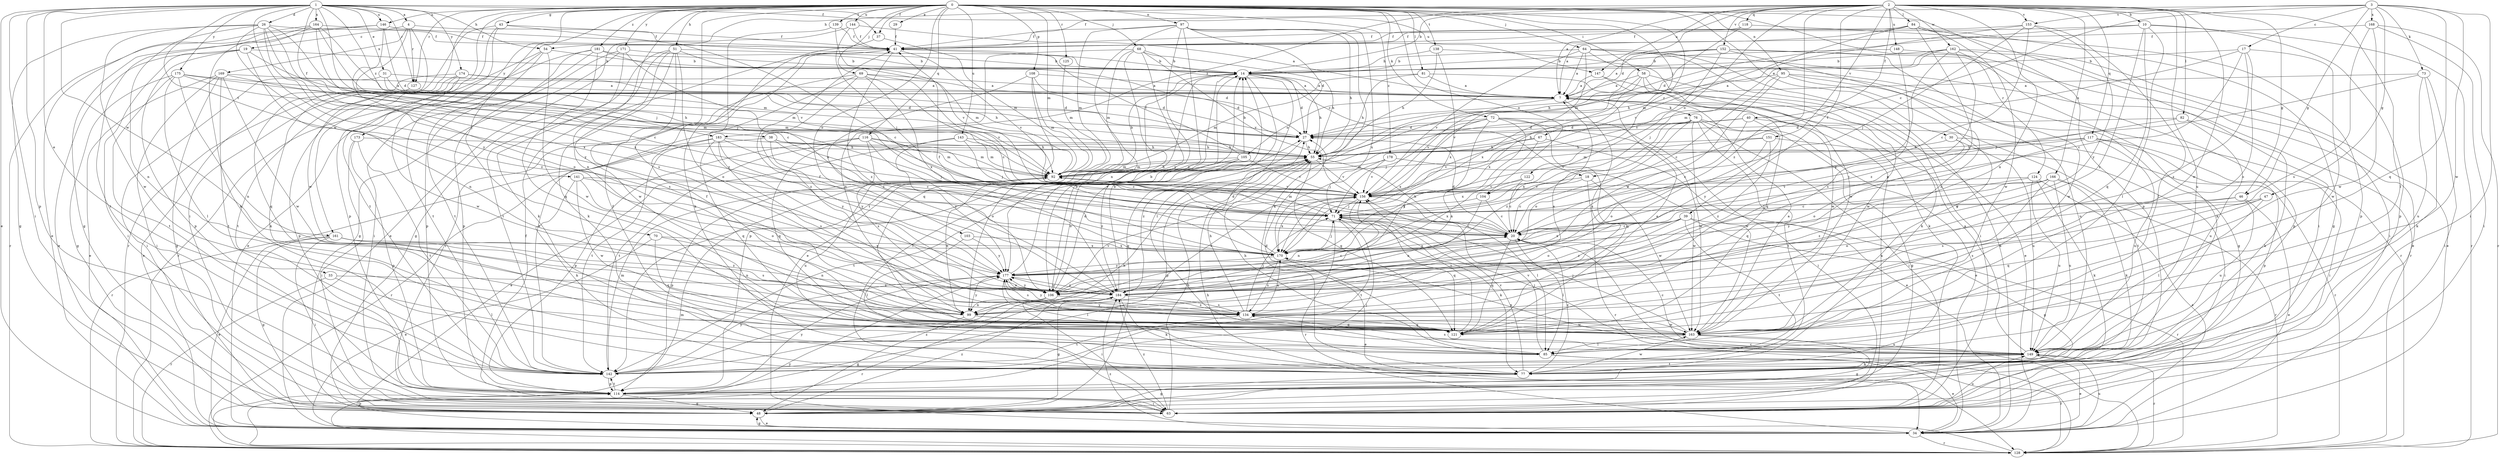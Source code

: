 strict digraph  {
0;
1;
2;
3;
4;
7;
10;
14;
17;
18;
19;
20;
26;
27;
29;
30;
31;
33;
34;
37;
38;
39;
40;
41;
43;
46;
47;
48;
51;
54;
55;
58;
63;
64;
67;
68;
69;
70;
71;
72;
73;
76;
77;
81;
82;
84;
85;
92;
95;
97;
99;
103;
104;
105;
106;
108;
114;
116;
117;
118;
121;
122;
124;
125;
127;
128;
134;
138;
139;
141;
142;
143;
144;
146;
147;
148;
149;
151;
152;
153;
156;
161;
162;
163;
164;
166;
168;
169;
170;
171;
173;
174;
175;
177;
178;
181;
183;
184;
0 -> 29  [label=e];
0 -> 30  [label=e];
0 -> 37  [label=f];
0 -> 43  [label=g];
0 -> 51  [label=h];
0 -> 58  [label=i];
0 -> 63  [label=i];
0 -> 64  [label=j];
0 -> 67  [label=j];
0 -> 68  [label=j];
0 -> 69  [label=j];
0 -> 70  [label=j];
0 -> 72  [label=k];
0 -> 81  [label=l];
0 -> 92  [label=m];
0 -> 95  [label=n];
0 -> 97  [label=n];
0 -> 99  [label=n];
0 -> 103  [label=o];
0 -> 104  [label=o];
0 -> 108  [label=p];
0 -> 114  [label=p];
0 -> 116  [label=q];
0 -> 122  [label=r];
0 -> 124  [label=r];
0 -> 125  [label=r];
0 -> 127  [label=r];
0 -> 134  [label=s];
0 -> 138  [label=t];
0 -> 139  [label=t];
0 -> 143  [label=u];
0 -> 144  [label=u];
0 -> 146  [label=u];
0 -> 161  [label=w];
0 -> 171  [label=y];
0 -> 173  [label=y];
0 -> 178  [label=z];
0 -> 181  [label=z];
1 -> 4  [label=a];
1 -> 26  [label=d];
1 -> 31  [label=e];
1 -> 33  [label=e];
1 -> 34  [label=e];
1 -> 37  [label=f];
1 -> 38  [label=f];
1 -> 54  [label=h];
1 -> 63  [label=i];
1 -> 71  [label=j];
1 -> 114  [label=p];
1 -> 127  [label=r];
1 -> 141  [label=t];
1 -> 146  [label=u];
1 -> 147  [label=u];
1 -> 161  [label=w];
1 -> 164  [label=x];
1 -> 174  [label=y];
1 -> 175  [label=y];
1 -> 177  [label=y];
1 -> 183  [label=z];
2 -> 7  [label=a];
2 -> 10  [label=b];
2 -> 14  [label=b];
2 -> 27  [label=d];
2 -> 39  [label=f];
2 -> 40  [label=f];
2 -> 46  [label=g];
2 -> 54  [label=h];
2 -> 82  [label=l];
2 -> 84  [label=l];
2 -> 85  [label=l];
2 -> 99  [label=n];
2 -> 104  [label=o];
2 -> 117  [label=q];
2 -> 118  [label=q];
2 -> 147  [label=u];
2 -> 148  [label=u];
2 -> 149  [label=u];
2 -> 151  [label=v];
2 -> 152  [label=v];
2 -> 153  [label=v];
2 -> 162  [label=w];
2 -> 163  [label=w];
2 -> 166  [label=x];
2 -> 183  [label=z];
2 -> 184  [label=z];
3 -> 17  [label=c];
3 -> 18  [label=c];
3 -> 41  [label=f];
3 -> 46  [label=g];
3 -> 47  [label=g];
3 -> 63  [label=i];
3 -> 73  [label=k];
3 -> 121  [label=q];
3 -> 153  [label=v];
3 -> 163  [label=w];
3 -> 168  [label=x];
4 -> 18  [label=c];
4 -> 19  [label=c];
4 -> 127  [label=r];
4 -> 163  [label=w];
4 -> 169  [label=x];
4 -> 170  [label=x];
7 -> 76  [label=k];
7 -> 105  [label=o];
7 -> 134  [label=s];
7 -> 156  [label=v];
10 -> 27  [label=d];
10 -> 41  [label=f];
10 -> 85  [label=l];
10 -> 114  [label=p];
10 -> 121  [label=q];
10 -> 128  [label=r];
10 -> 184  [label=z];
14 -> 7  [label=a];
14 -> 27  [label=d];
14 -> 34  [label=e];
14 -> 48  [label=g];
14 -> 55  [label=h];
14 -> 63  [label=i];
14 -> 85  [label=l];
14 -> 114  [label=p];
17 -> 14  [label=b];
17 -> 20  [label=c];
17 -> 92  [label=m];
17 -> 106  [label=o];
17 -> 163  [label=w];
17 -> 184  [label=z];
18 -> 20  [label=c];
18 -> 128  [label=r];
18 -> 156  [label=v];
18 -> 163  [label=w];
19 -> 14  [label=b];
19 -> 34  [label=e];
19 -> 63  [label=i];
19 -> 92  [label=m];
19 -> 99  [label=n];
19 -> 114  [label=p];
20 -> 27  [label=d];
20 -> 55  [label=h];
20 -> 85  [label=l];
20 -> 121  [label=q];
20 -> 170  [label=x];
26 -> 20  [label=c];
26 -> 41  [label=f];
26 -> 48  [label=g];
26 -> 71  [label=j];
26 -> 99  [label=n];
26 -> 163  [label=w];
26 -> 170  [label=x];
26 -> 177  [label=y];
26 -> 184  [label=z];
27 -> 55  [label=h];
27 -> 184  [label=z];
29 -> 41  [label=f];
30 -> 55  [label=h];
30 -> 121  [label=q];
30 -> 128  [label=r];
30 -> 149  [label=u];
31 -> 7  [label=a];
31 -> 27  [label=d];
31 -> 55  [label=h];
31 -> 63  [label=i];
33 -> 85  [label=l];
33 -> 128  [label=r];
33 -> 184  [label=z];
34 -> 48  [label=g];
34 -> 55  [label=h];
34 -> 128  [label=r];
34 -> 149  [label=u];
37 -> 77  [label=k];
37 -> 92  [label=m];
38 -> 20  [label=c];
38 -> 55  [label=h];
38 -> 92  [label=m];
38 -> 128  [label=r];
38 -> 177  [label=y];
39 -> 20  [label=c];
39 -> 48  [label=g];
39 -> 106  [label=o];
39 -> 128  [label=r];
39 -> 142  [label=t];
39 -> 170  [label=x];
39 -> 184  [label=z];
40 -> 20  [label=c];
40 -> 27  [label=d];
40 -> 55  [label=h];
40 -> 142  [label=t];
40 -> 177  [label=y];
41 -> 14  [label=b];
41 -> 156  [label=v];
41 -> 184  [label=z];
43 -> 20  [label=c];
43 -> 41  [label=f];
43 -> 114  [label=p];
43 -> 128  [label=r];
43 -> 142  [label=t];
46 -> 34  [label=e];
46 -> 71  [label=j];
46 -> 106  [label=o];
46 -> 149  [label=u];
47 -> 71  [label=j];
47 -> 85  [label=l];
47 -> 121  [label=q];
47 -> 134  [label=s];
48 -> 34  [label=e];
48 -> 114  [label=p];
48 -> 184  [label=z];
51 -> 14  [label=b];
51 -> 27  [label=d];
51 -> 48  [label=g];
51 -> 77  [label=k];
51 -> 106  [label=o];
51 -> 134  [label=s];
51 -> 142  [label=t];
51 -> 163  [label=w];
54 -> 14  [label=b];
54 -> 114  [label=p];
54 -> 128  [label=r];
54 -> 142  [label=t];
54 -> 163  [label=w];
55 -> 92  [label=m];
55 -> 114  [label=p];
55 -> 121  [label=q];
55 -> 156  [label=v];
58 -> 7  [label=a];
58 -> 34  [label=e];
58 -> 121  [label=q];
58 -> 156  [label=v];
58 -> 163  [label=w];
58 -> 170  [label=x];
63 -> 7  [label=a];
63 -> 41  [label=f];
63 -> 55  [label=h];
63 -> 149  [label=u];
63 -> 184  [label=z];
64 -> 7  [label=a];
64 -> 14  [label=b];
64 -> 34  [label=e];
64 -> 63  [label=i];
64 -> 128  [label=r];
64 -> 156  [label=v];
64 -> 163  [label=w];
64 -> 170  [label=x];
67 -> 34  [label=e];
67 -> 55  [label=h];
67 -> 156  [label=v];
67 -> 170  [label=x];
68 -> 14  [label=b];
68 -> 55  [label=h];
68 -> 92  [label=m];
68 -> 99  [label=n];
68 -> 121  [label=q];
68 -> 156  [label=v];
68 -> 177  [label=y];
69 -> 7  [label=a];
69 -> 20  [label=c];
69 -> 63  [label=i];
69 -> 142  [label=t];
69 -> 156  [label=v];
69 -> 170  [label=x];
69 -> 184  [label=z];
70 -> 34  [label=e];
70 -> 99  [label=n];
70 -> 121  [label=q];
70 -> 170  [label=x];
71 -> 20  [label=c];
71 -> 77  [label=k];
71 -> 92  [label=m];
71 -> 121  [label=q];
71 -> 128  [label=r];
71 -> 142  [label=t];
72 -> 27  [label=d];
72 -> 63  [label=i];
72 -> 71  [label=j];
72 -> 99  [label=n];
72 -> 121  [label=q];
72 -> 163  [label=w];
72 -> 170  [label=x];
72 -> 184  [label=z];
73 -> 7  [label=a];
73 -> 63  [label=i];
73 -> 71  [label=j];
73 -> 77  [label=k];
73 -> 149  [label=u];
76 -> 27  [label=d];
76 -> 34  [label=e];
76 -> 48  [label=g];
76 -> 63  [label=i];
76 -> 106  [label=o];
76 -> 142  [label=t];
76 -> 163  [label=w];
76 -> 170  [label=x];
76 -> 184  [label=z];
77 -> 20  [label=c];
77 -> 48  [label=g];
77 -> 156  [label=v];
77 -> 163  [label=w];
81 -> 7  [label=a];
81 -> 55  [label=h];
81 -> 77  [label=k];
81 -> 92  [label=m];
82 -> 20  [label=c];
82 -> 27  [label=d];
82 -> 77  [label=k];
82 -> 149  [label=u];
84 -> 7  [label=a];
84 -> 41  [label=f];
84 -> 48  [label=g];
84 -> 63  [label=i];
84 -> 99  [label=n];
84 -> 156  [label=v];
84 -> 163  [label=w];
85 -> 27  [label=d];
85 -> 34  [label=e];
85 -> 55  [label=h];
85 -> 128  [label=r];
85 -> 156  [label=v];
92 -> 14  [label=b];
92 -> 55  [label=h];
92 -> 99  [label=n];
92 -> 114  [label=p];
92 -> 149  [label=u];
92 -> 156  [label=v];
95 -> 7  [label=a];
95 -> 20  [label=c];
95 -> 48  [label=g];
95 -> 149  [label=u];
95 -> 163  [label=w];
95 -> 184  [label=z];
97 -> 27  [label=d];
97 -> 41  [label=f];
97 -> 55  [label=h];
97 -> 77  [label=k];
97 -> 92  [label=m];
97 -> 99  [label=n];
97 -> 106  [label=o];
97 -> 142  [label=t];
97 -> 170  [label=x];
99 -> 7  [label=a];
99 -> 48  [label=g];
99 -> 121  [label=q];
99 -> 163  [label=w];
99 -> 177  [label=y];
103 -> 85  [label=l];
103 -> 170  [label=x];
103 -> 177  [label=y];
104 -> 20  [label=c];
104 -> 71  [label=j];
104 -> 99  [label=n];
105 -> 14  [label=b];
105 -> 41  [label=f];
105 -> 92  [label=m];
105 -> 106  [label=o];
105 -> 142  [label=t];
105 -> 156  [label=v];
105 -> 184  [label=z];
106 -> 14  [label=b];
106 -> 27  [label=d];
106 -> 63  [label=i];
106 -> 99  [label=n];
106 -> 134  [label=s];
106 -> 156  [label=v];
106 -> 177  [label=y];
108 -> 7  [label=a];
108 -> 27  [label=d];
108 -> 71  [label=j];
108 -> 92  [label=m];
108 -> 184  [label=z];
114 -> 48  [label=g];
114 -> 63  [label=i];
114 -> 71  [label=j];
114 -> 142  [label=t];
114 -> 177  [label=y];
116 -> 20  [label=c];
116 -> 55  [label=h];
116 -> 92  [label=m];
116 -> 106  [label=o];
116 -> 114  [label=p];
116 -> 121  [label=q];
116 -> 134  [label=s];
116 -> 142  [label=t];
117 -> 55  [label=h];
117 -> 63  [label=i];
117 -> 106  [label=o];
117 -> 114  [label=p];
117 -> 149  [label=u];
117 -> 156  [label=v];
118 -> 41  [label=f];
118 -> 92  [label=m];
118 -> 114  [label=p];
121 -> 7  [label=a];
121 -> 156  [label=v];
122 -> 20  [label=c];
122 -> 156  [label=v];
122 -> 170  [label=x];
124 -> 20  [label=c];
124 -> 34  [label=e];
124 -> 77  [label=k];
124 -> 149  [label=u];
124 -> 156  [label=v];
125 -> 92  [label=m];
127 -> 27  [label=d];
127 -> 77  [label=k];
127 -> 121  [label=q];
128 -> 20  [label=c];
128 -> 92  [label=m];
128 -> 177  [label=y];
128 -> 184  [label=z];
134 -> 55  [label=h];
134 -> 71  [label=j];
134 -> 121  [label=q];
134 -> 142  [label=t];
134 -> 163  [label=w];
134 -> 170  [label=x];
134 -> 177  [label=y];
138 -> 14  [label=b];
138 -> 55  [label=h];
138 -> 128  [label=r];
138 -> 170  [label=x];
139 -> 41  [label=f];
139 -> 156  [label=v];
139 -> 184  [label=z];
141 -> 71  [label=j];
141 -> 77  [label=k];
141 -> 106  [label=o];
141 -> 156  [label=v];
141 -> 163  [label=w];
142 -> 55  [label=h];
142 -> 92  [label=m];
142 -> 114  [label=p];
142 -> 177  [label=y];
142 -> 184  [label=z];
143 -> 34  [label=e];
143 -> 55  [label=h];
143 -> 71  [label=j];
143 -> 92  [label=m];
143 -> 177  [label=y];
144 -> 7  [label=a];
144 -> 34  [label=e];
144 -> 41  [label=f];
144 -> 71  [label=j];
146 -> 27  [label=d];
146 -> 41  [label=f];
146 -> 48  [label=g];
146 -> 106  [label=o];
146 -> 128  [label=r];
147 -> 7  [label=a];
147 -> 77  [label=k];
147 -> 163  [label=w];
148 -> 14  [label=b];
148 -> 34  [label=e];
148 -> 134  [label=s];
149 -> 7  [label=a];
149 -> 20  [label=c];
149 -> 34  [label=e];
149 -> 41  [label=f];
149 -> 71  [label=j];
149 -> 77  [label=k];
149 -> 128  [label=r];
149 -> 134  [label=s];
149 -> 142  [label=t];
149 -> 170  [label=x];
151 -> 55  [label=h];
151 -> 63  [label=i];
151 -> 92  [label=m];
151 -> 106  [label=o];
151 -> 184  [label=z];
152 -> 7  [label=a];
152 -> 14  [label=b];
152 -> 55  [label=h];
152 -> 77  [label=k];
152 -> 99  [label=n];
152 -> 156  [label=v];
152 -> 163  [label=w];
153 -> 20  [label=c];
153 -> 41  [label=f];
153 -> 71  [label=j];
153 -> 85  [label=l];
153 -> 92  [label=m];
153 -> 177  [label=y];
156 -> 71  [label=j];
156 -> 85  [label=l];
156 -> 99  [label=n];
156 -> 170  [label=x];
161 -> 34  [label=e];
161 -> 48  [label=g];
161 -> 63  [label=i];
161 -> 99  [label=n];
161 -> 134  [label=s];
161 -> 170  [label=x];
161 -> 184  [label=z];
162 -> 14  [label=b];
162 -> 34  [label=e];
162 -> 55  [label=h];
162 -> 63  [label=i];
162 -> 71  [label=j];
162 -> 114  [label=p];
162 -> 177  [label=y];
162 -> 184  [label=z];
163 -> 7  [label=a];
163 -> 41  [label=f];
163 -> 48  [label=g];
163 -> 71  [label=j];
163 -> 85  [label=l];
163 -> 149  [label=u];
163 -> 177  [label=y];
164 -> 20  [label=c];
164 -> 34  [label=e];
164 -> 41  [label=f];
164 -> 77  [label=k];
164 -> 92  [label=m];
164 -> 142  [label=t];
164 -> 156  [label=v];
166 -> 77  [label=k];
166 -> 128  [label=r];
166 -> 134  [label=s];
166 -> 149  [label=u];
166 -> 156  [label=v];
166 -> 177  [label=y];
166 -> 184  [label=z];
168 -> 41  [label=f];
168 -> 63  [label=i];
168 -> 128  [label=r];
168 -> 134  [label=s];
168 -> 163  [label=w];
169 -> 7  [label=a];
169 -> 34  [label=e];
169 -> 48  [label=g];
169 -> 63  [label=i];
169 -> 92  [label=m];
169 -> 142  [label=t];
169 -> 163  [label=w];
170 -> 27  [label=d];
170 -> 34  [label=e];
170 -> 41  [label=f];
170 -> 71  [label=j];
170 -> 134  [label=s];
170 -> 177  [label=y];
171 -> 14  [label=b];
171 -> 48  [label=g];
171 -> 63  [label=i];
171 -> 77  [label=k];
171 -> 170  [label=x];
173 -> 55  [label=h];
173 -> 63  [label=i];
173 -> 114  [label=p];
173 -> 142  [label=t];
174 -> 7  [label=a];
174 -> 27  [label=d];
174 -> 34  [label=e];
174 -> 114  [label=p];
174 -> 142  [label=t];
174 -> 163  [label=w];
175 -> 7  [label=a];
175 -> 48  [label=g];
175 -> 55  [label=h];
175 -> 85  [label=l];
175 -> 92  [label=m];
175 -> 99  [label=n];
175 -> 142  [label=t];
177 -> 14  [label=b];
177 -> 20  [label=c];
177 -> 85  [label=l];
177 -> 106  [label=o];
177 -> 134  [label=s];
177 -> 184  [label=z];
178 -> 71  [label=j];
178 -> 92  [label=m];
178 -> 156  [label=v];
178 -> 163  [label=w];
181 -> 14  [label=b];
181 -> 34  [label=e];
181 -> 92  [label=m];
181 -> 114  [label=p];
181 -> 121  [label=q];
181 -> 142  [label=t];
183 -> 55  [label=h];
183 -> 71  [label=j];
183 -> 121  [label=q];
183 -> 128  [label=r];
183 -> 134  [label=s];
183 -> 142  [label=t];
183 -> 177  [label=y];
184 -> 14  [label=b];
184 -> 41  [label=f];
184 -> 48  [label=g];
184 -> 77  [label=k];
184 -> 128  [label=r];
184 -> 134  [label=s];
184 -> 156  [label=v];
184 -> 177  [label=y];
}
